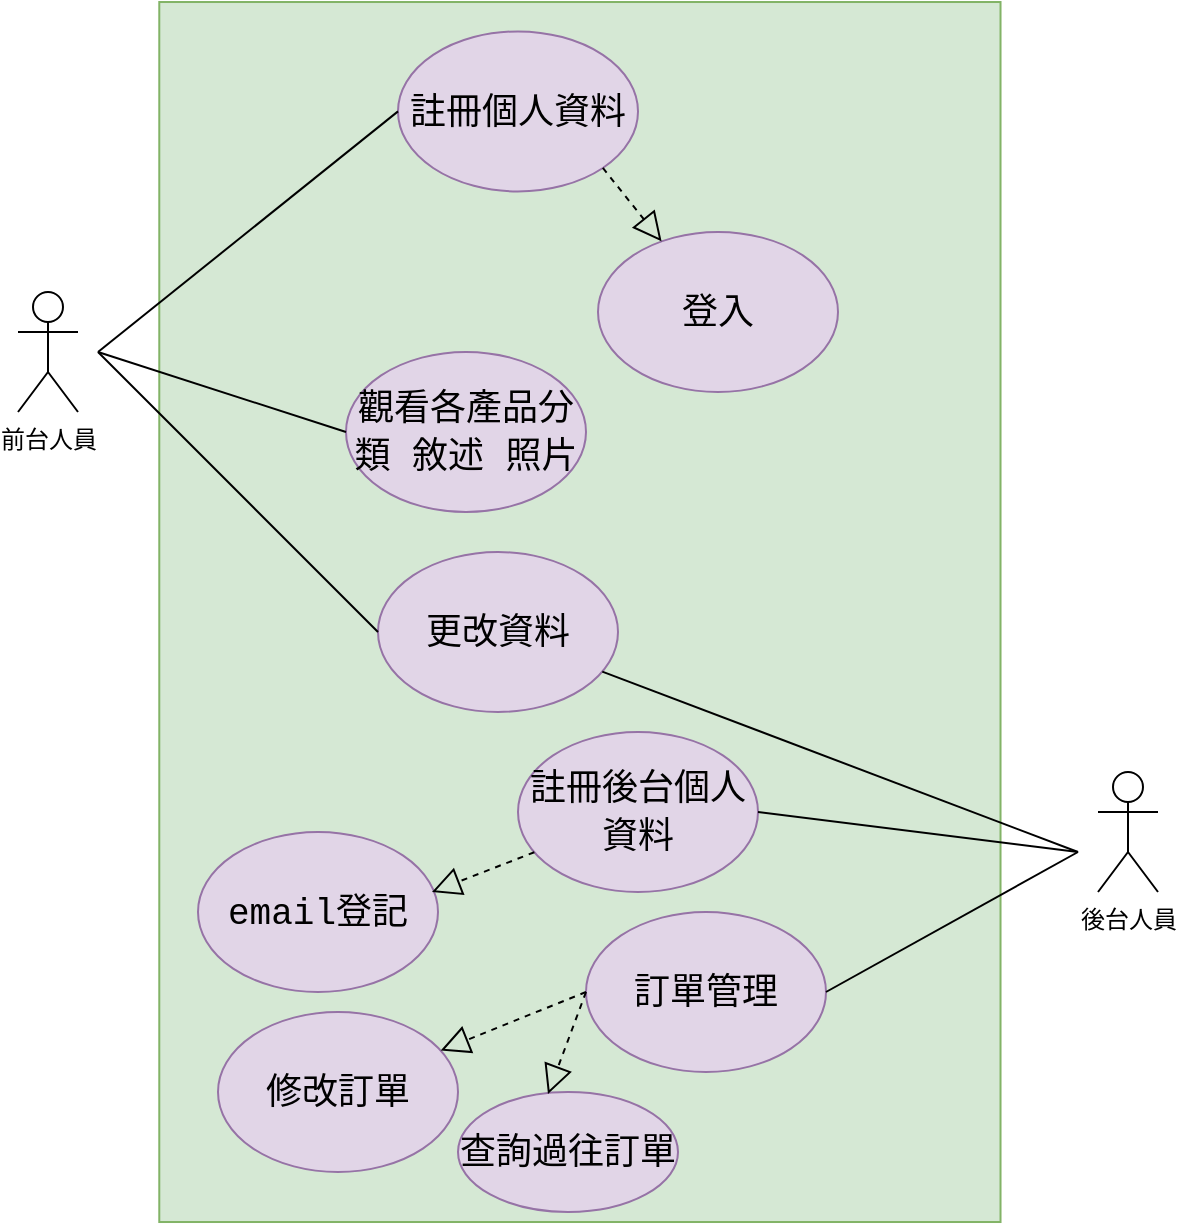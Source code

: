 <mxfile version="17.4.5" type="device" pages="3"><diagram id="V7DGzK6TTjDBdNX_tZ4m" name="(b) 小題"><mxGraphModel dx="1422" dy="794" grid="1" gridSize="10" guides="1" tooltips="1" connect="1" arrows="1" fold="1" page="1" pageScale="1" pageWidth="827" pageHeight="1169" math="0" shadow="0"><root><mxCell id="0"/><mxCell id="1" parent="0"/><mxCell id="CCA8m9VSTP1BLymohka5-2" value="" style="rounded=0;whiteSpace=wrap;html=1;rotation=90;fillColor=#d5e8d4;strokeColor=#82b366;" vertex="1" parent="1"><mxGeometry x="165.95" y="199.7" width="610" height="420.62" as="geometry"/></mxCell><mxCell id="CCA8m9VSTP1BLymohka5-3" value="&lt;div style=&quot;font-family: &amp;#34;consolas&amp;#34; , &amp;#34;courier new&amp;#34; , monospace ; font-size: 18px ; line-height: 24px&quot;&gt;註冊個人資料&lt;/div&gt;" style="ellipse;whiteSpace=wrap;html=1;fillColor=#e1d5e7;strokeColor=#9673a6;" vertex="1" parent="1"><mxGeometry x="380" y="119.7" width="120" height="80" as="geometry"/></mxCell><mxCell id="CCA8m9VSTP1BLymohka5-4" value="前台人員" style="shape=umlActor;verticalLabelPosition=bottom;verticalAlign=top;html=1;outlineConnect=0;" vertex="1" parent="1"><mxGeometry x="190" y="250" width="30" height="60" as="geometry"/></mxCell><mxCell id="CCA8m9VSTP1BLymohka5-8" value="&lt;div style=&quot;font-family: &amp;#34;consolas&amp;#34; , &amp;#34;courier new&amp;#34; , monospace ; font-size: 18px ; line-height: 24px&quot;&gt;登入&lt;/div&gt;" style="ellipse;whiteSpace=wrap;html=1;fillColor=#e1d5e7;strokeColor=#9673a6;" vertex="1" parent="1"><mxGeometry x="480" y="220" width="120" height="80" as="geometry"/></mxCell><mxCell id="CCA8m9VSTP1BLymohka5-9" value="&lt;div style=&quot;font-family: &amp;#34;consolas&amp;#34; , &amp;#34;courier new&amp;#34; , monospace ; font-size: 18px ; line-height: 24px&quot;&gt;觀看各產品分類 敘述 照片&lt;/div&gt;" style="ellipse;whiteSpace=wrap;html=1;fillColor=#e1d5e7;strokeColor=#9673a6;" vertex="1" parent="1"><mxGeometry x="354" y="280" width="120" height="80" as="geometry"/></mxCell><mxCell id="CCA8m9VSTP1BLymohka5-10" value="&lt;div style=&quot;font-family: &amp;#34;consolas&amp;#34; , &amp;#34;courier new&amp;#34; , monospace ; font-size: 18px ; line-height: 24px&quot;&gt;更改資料&lt;/div&gt;" style="ellipse;whiteSpace=wrap;html=1;labelBackgroundColor=none;strokeColor=#9673a6;fillColor=#e1d5e7;" vertex="1" parent="1"><mxGeometry x="370" y="380" width="120" height="80" as="geometry"/></mxCell><mxCell id="CCA8m9VSTP1BLymohka5-11" value="&lt;div style=&quot;font-family: &amp;#34;consolas&amp;#34; , &amp;#34;courier new&amp;#34; , monospace ; font-size: 18px ; line-height: 24px&quot;&gt;email登記&lt;/div&gt;" style="ellipse;whiteSpace=wrap;html=1;labelBackgroundColor=none;strokeColor=#9673a6;fillColor=#e1d5e7;" vertex="1" parent="1"><mxGeometry x="280" y="520" width="120" height="80" as="geometry"/></mxCell><mxCell id="CCA8m9VSTP1BLymohka5-15" value="" style="endArrow=block;dashed=1;endFill=0;endSize=12;html=1;rounded=0;fontColor=#000000;exitX=1;exitY=1;exitDx=0;exitDy=0;" edge="1" parent="1" source="CCA8m9VSTP1BLymohka5-3" target="CCA8m9VSTP1BLymohka5-8"><mxGeometry width="160" relative="1" as="geometry"><mxPoint x="500" y="190" as="sourcePoint"/><mxPoint x="660" y="190" as="targetPoint"/></mxGeometry></mxCell><mxCell id="CCA8m9VSTP1BLymohka5-22" value="" style="endArrow=none;html=1;rounded=0;fontColor=#000000;entryX=0;entryY=0.5;entryDx=0;entryDy=0;" edge="1" parent="1" target="CCA8m9VSTP1BLymohka5-3"><mxGeometry relative="1" as="geometry"><mxPoint x="230" y="280" as="sourcePoint"/><mxPoint x="370" y="400" as="targetPoint"/></mxGeometry></mxCell><mxCell id="CCA8m9VSTP1BLymohka5-23" value="" style="endArrow=none;html=1;rounded=0;fontColor=#000000;entryX=0;entryY=0.5;entryDx=0;entryDy=0;" edge="1" parent="1" target="CCA8m9VSTP1BLymohka5-9"><mxGeometry relative="1" as="geometry"><mxPoint x="230" y="280" as="sourcePoint"/><mxPoint x="370" y="400" as="targetPoint"/></mxGeometry></mxCell><mxCell id="CCA8m9VSTP1BLymohka5-24" value="" style="endArrow=none;html=1;rounded=0;fontColor=#000000;entryX=0;entryY=0.5;entryDx=0;entryDy=0;" edge="1" parent="1" target="CCA8m9VSTP1BLymohka5-10"><mxGeometry relative="1" as="geometry"><mxPoint x="230" y="280" as="sourcePoint"/><mxPoint x="370" y="410" as="targetPoint"/></mxGeometry></mxCell><mxCell id="CCA8m9VSTP1BLymohka5-28" value="&lt;div style=&quot;font-family: &amp;#34;consolas&amp;#34; , &amp;#34;courier new&amp;#34; , monospace ; font-size: 18px ; line-height: 24px&quot;&gt;註冊後台個人資料&lt;/div&gt;" style="ellipse;whiteSpace=wrap;html=1;fillColor=#e1d5e7;strokeColor=#9673a6;" vertex="1" parent="1"><mxGeometry x="440" y="470" width="120" height="80" as="geometry"/></mxCell><mxCell id="CCA8m9VSTP1BLymohka5-30" value="" style="endArrow=block;dashed=1;endFill=0;endSize=12;html=1;rounded=0;fontColor=#000000;entryX=0.975;entryY=0.375;entryDx=0;entryDy=0;entryPerimeter=0;" edge="1" parent="1" source="CCA8m9VSTP1BLymohka5-28" target="CCA8m9VSTP1BLymohka5-11"><mxGeometry width="160" relative="1" as="geometry"><mxPoint x="479.996" y="523.364" as="sourcePoint"/><mxPoint x="509.564" y="560.005" as="targetPoint"/></mxGeometry></mxCell><mxCell id="CCA8m9VSTP1BLymohka5-31" value="&lt;div style=&quot;font-family: &amp;#34;consolas&amp;#34; , &amp;#34;courier new&amp;#34; , monospace ; font-size: 18px ; line-height: 24px&quot;&gt;訂單管理&lt;/div&gt;" style="ellipse;whiteSpace=wrap;html=1;labelBackgroundColor=none;strokeColor=#9673a6;fillColor=#e1d5e7;" vertex="1" parent="1"><mxGeometry x="474" y="560" width="120" height="80" as="geometry"/></mxCell><mxCell id="CCA8m9VSTP1BLymohka5-32" value="&lt;div style=&quot;font-family: &amp;#34;consolas&amp;#34; , &amp;#34;courier new&amp;#34; , monospace ; font-size: 18px ; line-height: 24px&quot;&gt;修改訂單&lt;/div&gt;" style="ellipse;whiteSpace=wrap;html=1;labelBackgroundColor=none;strokeColor=#9673a6;fillColor=#e1d5e7;" vertex="1" parent="1"><mxGeometry x="290" y="610" width="120" height="80" as="geometry"/></mxCell><mxCell id="CCA8m9VSTP1BLymohka5-33" value="" style="endArrow=block;dashed=1;endFill=0;endSize=12;html=1;rounded=0;fontColor=#000000;exitX=0;exitY=0.5;exitDx=0;exitDy=0;" edge="1" parent="1" source="CCA8m9VSTP1BLymohka5-31" target="CCA8m9VSTP1BLymohka5-32"><mxGeometry width="160" relative="1" as="geometry"><mxPoint x="500.0" y="630.005" as="sourcePoint"/><mxPoint x="550.55" y="634.6" as="targetPoint"/></mxGeometry></mxCell><mxCell id="CCA8m9VSTP1BLymohka5-35" value="&lt;div style=&quot;font-family: &amp;#34;consolas&amp;#34; , &amp;#34;courier new&amp;#34; , monospace ; font-size: 18px ; line-height: 24px&quot;&gt;查詢過往訂單&lt;/div&gt;" style="ellipse;whiteSpace=wrap;html=1;labelBackgroundColor=none;strokeColor=#9673a6;fillColor=#e1d5e7;" vertex="1" parent="1"><mxGeometry x="410" y="650" width="110" height="60" as="geometry"/></mxCell><mxCell id="CCA8m9VSTP1BLymohka5-36" value="" style="endArrow=block;dashed=1;endFill=0;endSize=12;html=1;rounded=0;fontColor=#000000;exitX=0;exitY=0.5;exitDx=0;exitDy=0;entryX=0.409;entryY=0.017;entryDx=0;entryDy=0;entryPerimeter=0;" edge="1" parent="1" source="CCA8m9VSTP1BLymohka5-31" target="CCA8m9VSTP1BLymohka5-35"><mxGeometry width="160" relative="1" as="geometry"><mxPoint x="486.66" y="620.7" as="sourcePoint"/><mxPoint x="414.0" y="649.999" as="targetPoint"/></mxGeometry></mxCell><mxCell id="CCA8m9VSTP1BLymohka5-37" value="後台人員" style="shape=umlActor;verticalLabelPosition=bottom;verticalAlign=top;html=1;outlineConnect=0;" vertex="1" parent="1"><mxGeometry x="730" y="490" width="30" height="60" as="geometry"/></mxCell><mxCell id="CCA8m9VSTP1BLymohka5-38" value="" style="endArrow=none;html=1;rounded=0;fontColor=#000000;exitX=1;exitY=0.5;exitDx=0;exitDy=0;" edge="1" parent="1" source="CCA8m9VSTP1BLymohka5-28"><mxGeometry relative="1" as="geometry"><mxPoint x="240" y="290" as="sourcePoint"/><mxPoint x="720" y="530" as="targetPoint"/></mxGeometry></mxCell><mxCell id="CCA8m9VSTP1BLymohka5-40" value="" style="endArrow=none;html=1;rounded=0;fontColor=#000000;exitX=1;exitY=0.5;exitDx=0;exitDy=0;" edge="1" parent="1" source="CCA8m9VSTP1BLymohka5-31"><mxGeometry relative="1" as="geometry"><mxPoint x="492.04" y="543.04" as="sourcePoint"/><mxPoint x="720" y="530" as="targetPoint"/></mxGeometry></mxCell><mxCell id="CCA8m9VSTP1BLymohka5-41" value="" style="endArrow=none;html=1;rounded=0;fontColor=#000000;" edge="1" parent="1" source="CCA8m9VSTP1BLymohka5-10"><mxGeometry relative="1" as="geometry"><mxPoint x="730" y="660" as="sourcePoint"/><mxPoint x="720" y="530" as="targetPoint"/></mxGeometry></mxCell></root></mxGraphModel></diagram><diagram id="BZPio_Jj3uGKRLuExNS9" name="(d) 小題"><mxGraphModel dx="1422" dy="689" grid="1" gridSize="10" guides="1" tooltips="1" connect="1" arrows="1" fold="1" page="1" pageScale="1" pageWidth="827" pageHeight="1169" math="0" shadow="0"><root><mxCell id="Udvxj7O8KsXDByOM07qp-0"/><mxCell id="Udvxj7O8KsXDByOM07qp-1" parent="Udvxj7O8KsXDByOM07qp-0"/></root></mxGraphModel></diagram><diagram id="FHXIc3Kpj9RXKwcUpcDl" name="(e) 小題"><mxGraphModel dx="1422" dy="689" grid="1" gridSize="10" guides="1" tooltips="1" connect="1" arrows="1" fold="1" page="1" pageScale="1" pageWidth="827" pageHeight="1169" math="0" shadow="0"><root><mxCell id="0"/><mxCell id="1" parent="0"/></root></mxGraphModel></diagram></mxfile>